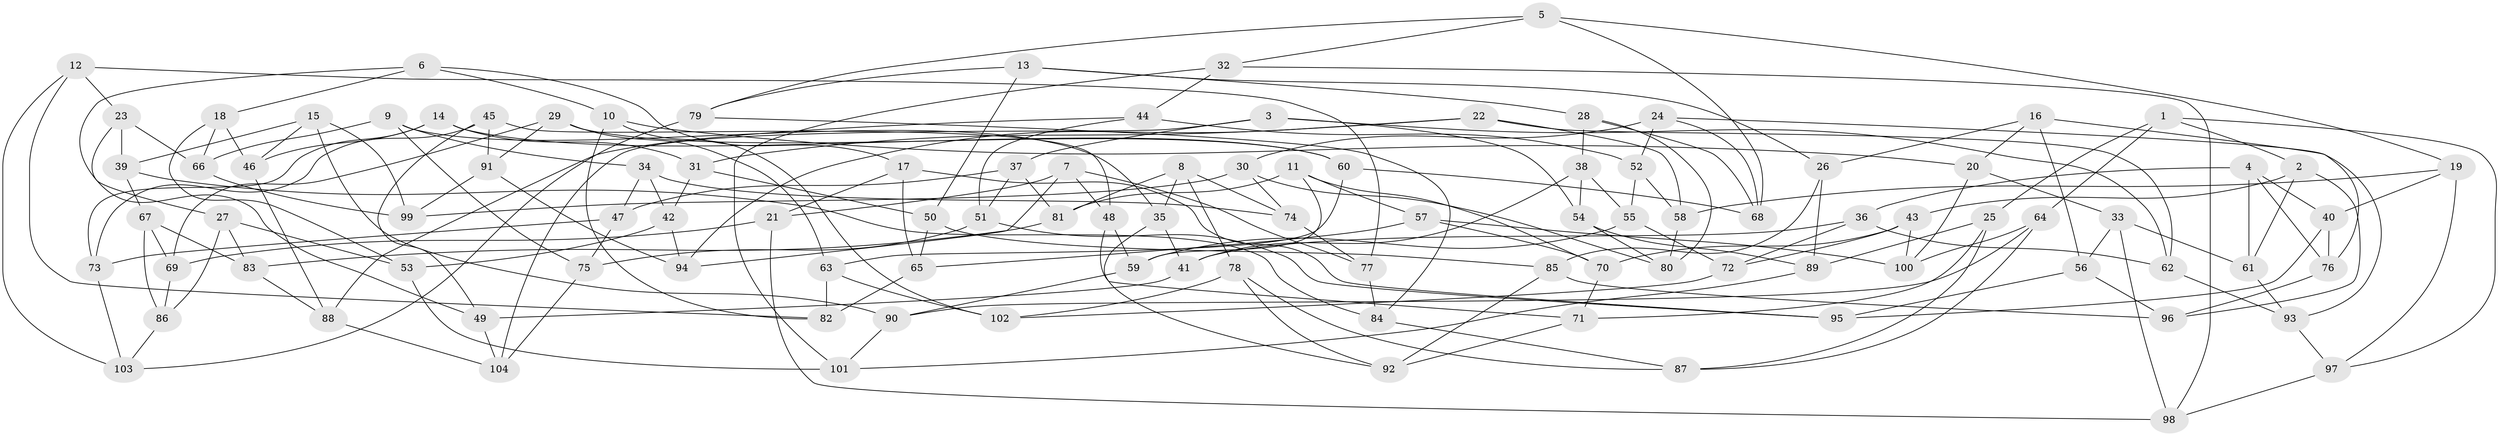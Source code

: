 // coarse degree distribution, {6: 0.4027777777777778, 4: 0.5416666666666666, 5: 0.041666666666666664, 3: 0.013888888888888888}
// Generated by graph-tools (version 1.1) at 2025/24/03/03/25 07:24:27]
// undirected, 104 vertices, 208 edges
graph export_dot {
graph [start="1"]
  node [color=gray90,style=filled];
  1;
  2;
  3;
  4;
  5;
  6;
  7;
  8;
  9;
  10;
  11;
  12;
  13;
  14;
  15;
  16;
  17;
  18;
  19;
  20;
  21;
  22;
  23;
  24;
  25;
  26;
  27;
  28;
  29;
  30;
  31;
  32;
  33;
  34;
  35;
  36;
  37;
  38;
  39;
  40;
  41;
  42;
  43;
  44;
  45;
  46;
  47;
  48;
  49;
  50;
  51;
  52;
  53;
  54;
  55;
  56;
  57;
  58;
  59;
  60;
  61;
  62;
  63;
  64;
  65;
  66;
  67;
  68;
  69;
  70;
  71;
  72;
  73;
  74;
  75;
  76;
  77;
  78;
  79;
  80;
  81;
  82;
  83;
  84;
  85;
  86;
  87;
  88;
  89;
  90;
  91;
  92;
  93;
  94;
  95;
  96;
  97;
  98;
  99;
  100;
  101;
  102;
  103;
  104;
  1 -- 64;
  1 -- 97;
  1 -- 25;
  1 -- 2;
  2 -- 96;
  2 -- 43;
  2 -- 61;
  3 -- 62;
  3 -- 104;
  3 -- 37;
  3 -- 54;
  4 -- 61;
  4 -- 40;
  4 -- 76;
  4 -- 36;
  5 -- 68;
  5 -- 19;
  5 -- 32;
  5 -- 79;
  6 -- 17;
  6 -- 10;
  6 -- 49;
  6 -- 18;
  7 -- 94;
  7 -- 21;
  7 -- 77;
  7 -- 48;
  8 -- 35;
  8 -- 74;
  8 -- 78;
  8 -- 81;
  9 -- 34;
  9 -- 35;
  9 -- 75;
  9 -- 66;
  10 -- 82;
  10 -- 20;
  10 -- 102;
  11 -- 81;
  11 -- 59;
  11 -- 70;
  11 -- 57;
  12 -- 82;
  12 -- 23;
  12 -- 77;
  12 -- 103;
  13 -- 26;
  13 -- 50;
  13 -- 28;
  13 -- 79;
  14 -- 46;
  14 -- 60;
  14 -- 31;
  14 -- 73;
  15 -- 46;
  15 -- 99;
  15 -- 90;
  15 -- 39;
  16 -- 26;
  16 -- 56;
  16 -- 20;
  16 -- 76;
  17 -- 65;
  17 -- 95;
  17 -- 21;
  18 -- 66;
  18 -- 46;
  18 -- 53;
  19 -- 40;
  19 -- 58;
  19 -- 97;
  20 -- 33;
  20 -- 100;
  21 -- 98;
  21 -- 69;
  22 -- 94;
  22 -- 62;
  22 -- 58;
  22 -- 31;
  23 -- 27;
  23 -- 66;
  23 -- 39;
  24 -- 93;
  24 -- 30;
  24 -- 52;
  24 -- 68;
  25 -- 89;
  25 -- 87;
  25 -- 71;
  26 -- 89;
  26 -- 85;
  27 -- 86;
  27 -- 53;
  27 -- 83;
  28 -- 68;
  28 -- 80;
  28 -- 38;
  29 -- 63;
  29 -- 91;
  29 -- 60;
  29 -- 69;
  30 -- 80;
  30 -- 99;
  30 -- 74;
  31 -- 42;
  31 -- 50;
  32 -- 44;
  32 -- 98;
  32 -- 101;
  33 -- 61;
  33 -- 98;
  33 -- 56;
  34 -- 74;
  34 -- 42;
  34 -- 47;
  35 -- 92;
  35 -- 41;
  36 -- 41;
  36 -- 72;
  36 -- 62;
  37 -- 47;
  37 -- 51;
  37 -- 81;
  38 -- 41;
  38 -- 55;
  38 -- 54;
  39 -- 67;
  39 -- 84;
  40 -- 76;
  40 -- 95;
  41 -- 49;
  42 -- 53;
  42 -- 94;
  43 -- 72;
  43 -- 70;
  43 -- 100;
  44 -- 51;
  44 -- 52;
  44 -- 88;
  45 -- 49;
  45 -- 91;
  45 -- 48;
  45 -- 73;
  46 -- 88;
  47 -- 73;
  47 -- 75;
  48 -- 71;
  48 -- 59;
  49 -- 104;
  50 -- 65;
  50 -- 85;
  51 -- 95;
  51 -- 75;
  52 -- 58;
  52 -- 55;
  53 -- 101;
  54 -- 80;
  54 -- 89;
  55 -- 59;
  55 -- 72;
  56 -- 95;
  56 -- 96;
  57 -- 65;
  57 -- 70;
  57 -- 100;
  58 -- 80;
  59 -- 90;
  60 -- 63;
  60 -- 68;
  61 -- 93;
  62 -- 93;
  63 -- 82;
  63 -- 102;
  64 -- 100;
  64 -- 90;
  64 -- 87;
  65 -- 82;
  66 -- 99;
  67 -- 86;
  67 -- 83;
  67 -- 69;
  69 -- 86;
  70 -- 71;
  71 -- 92;
  72 -- 102;
  73 -- 103;
  74 -- 77;
  75 -- 104;
  76 -- 96;
  77 -- 84;
  78 -- 92;
  78 -- 87;
  78 -- 102;
  79 -- 103;
  79 -- 84;
  81 -- 83;
  83 -- 88;
  84 -- 87;
  85 -- 96;
  85 -- 92;
  86 -- 103;
  88 -- 104;
  89 -- 101;
  90 -- 101;
  91 -- 99;
  91 -- 94;
  93 -- 97;
  97 -- 98;
}
